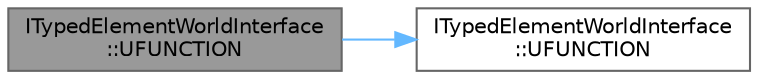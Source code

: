digraph "ITypedElementWorldInterface::UFUNCTION"
{
 // INTERACTIVE_SVG=YES
 // LATEX_PDF_SIZE
  bgcolor="transparent";
  edge [fontname=Helvetica,fontsize=10,labelfontname=Helvetica,labelfontsize=10];
  node [fontname=Helvetica,fontsize=10,shape=box,height=0.2,width=0.4];
  rankdir="LR";
  Node1 [id="Node000001",label="ITypedElementWorldInterface\l::UFUNCTION",height=0.2,width=0.4,color="gray40", fillcolor="grey60", style="filled", fontcolor="black",tooltip="Attempt to set the local space offset of this element that should be added to its pivot location."];
  Node1 -> Node2 [id="edge1_Node000001_Node000002",color="steelblue1",style="solid",tooltip=" "];
  Node2 [id="Node000002",label="ITypedElementWorldInterface\l::UFUNCTION",height=0.2,width=0.4,color="grey40", fillcolor="white", style="filled",URL="$dd/dac/classITypedElementWorldInterface.html#aba3f68051a8238e1a4523e45d1cb93b2",tooltip="Script Api."];
}
